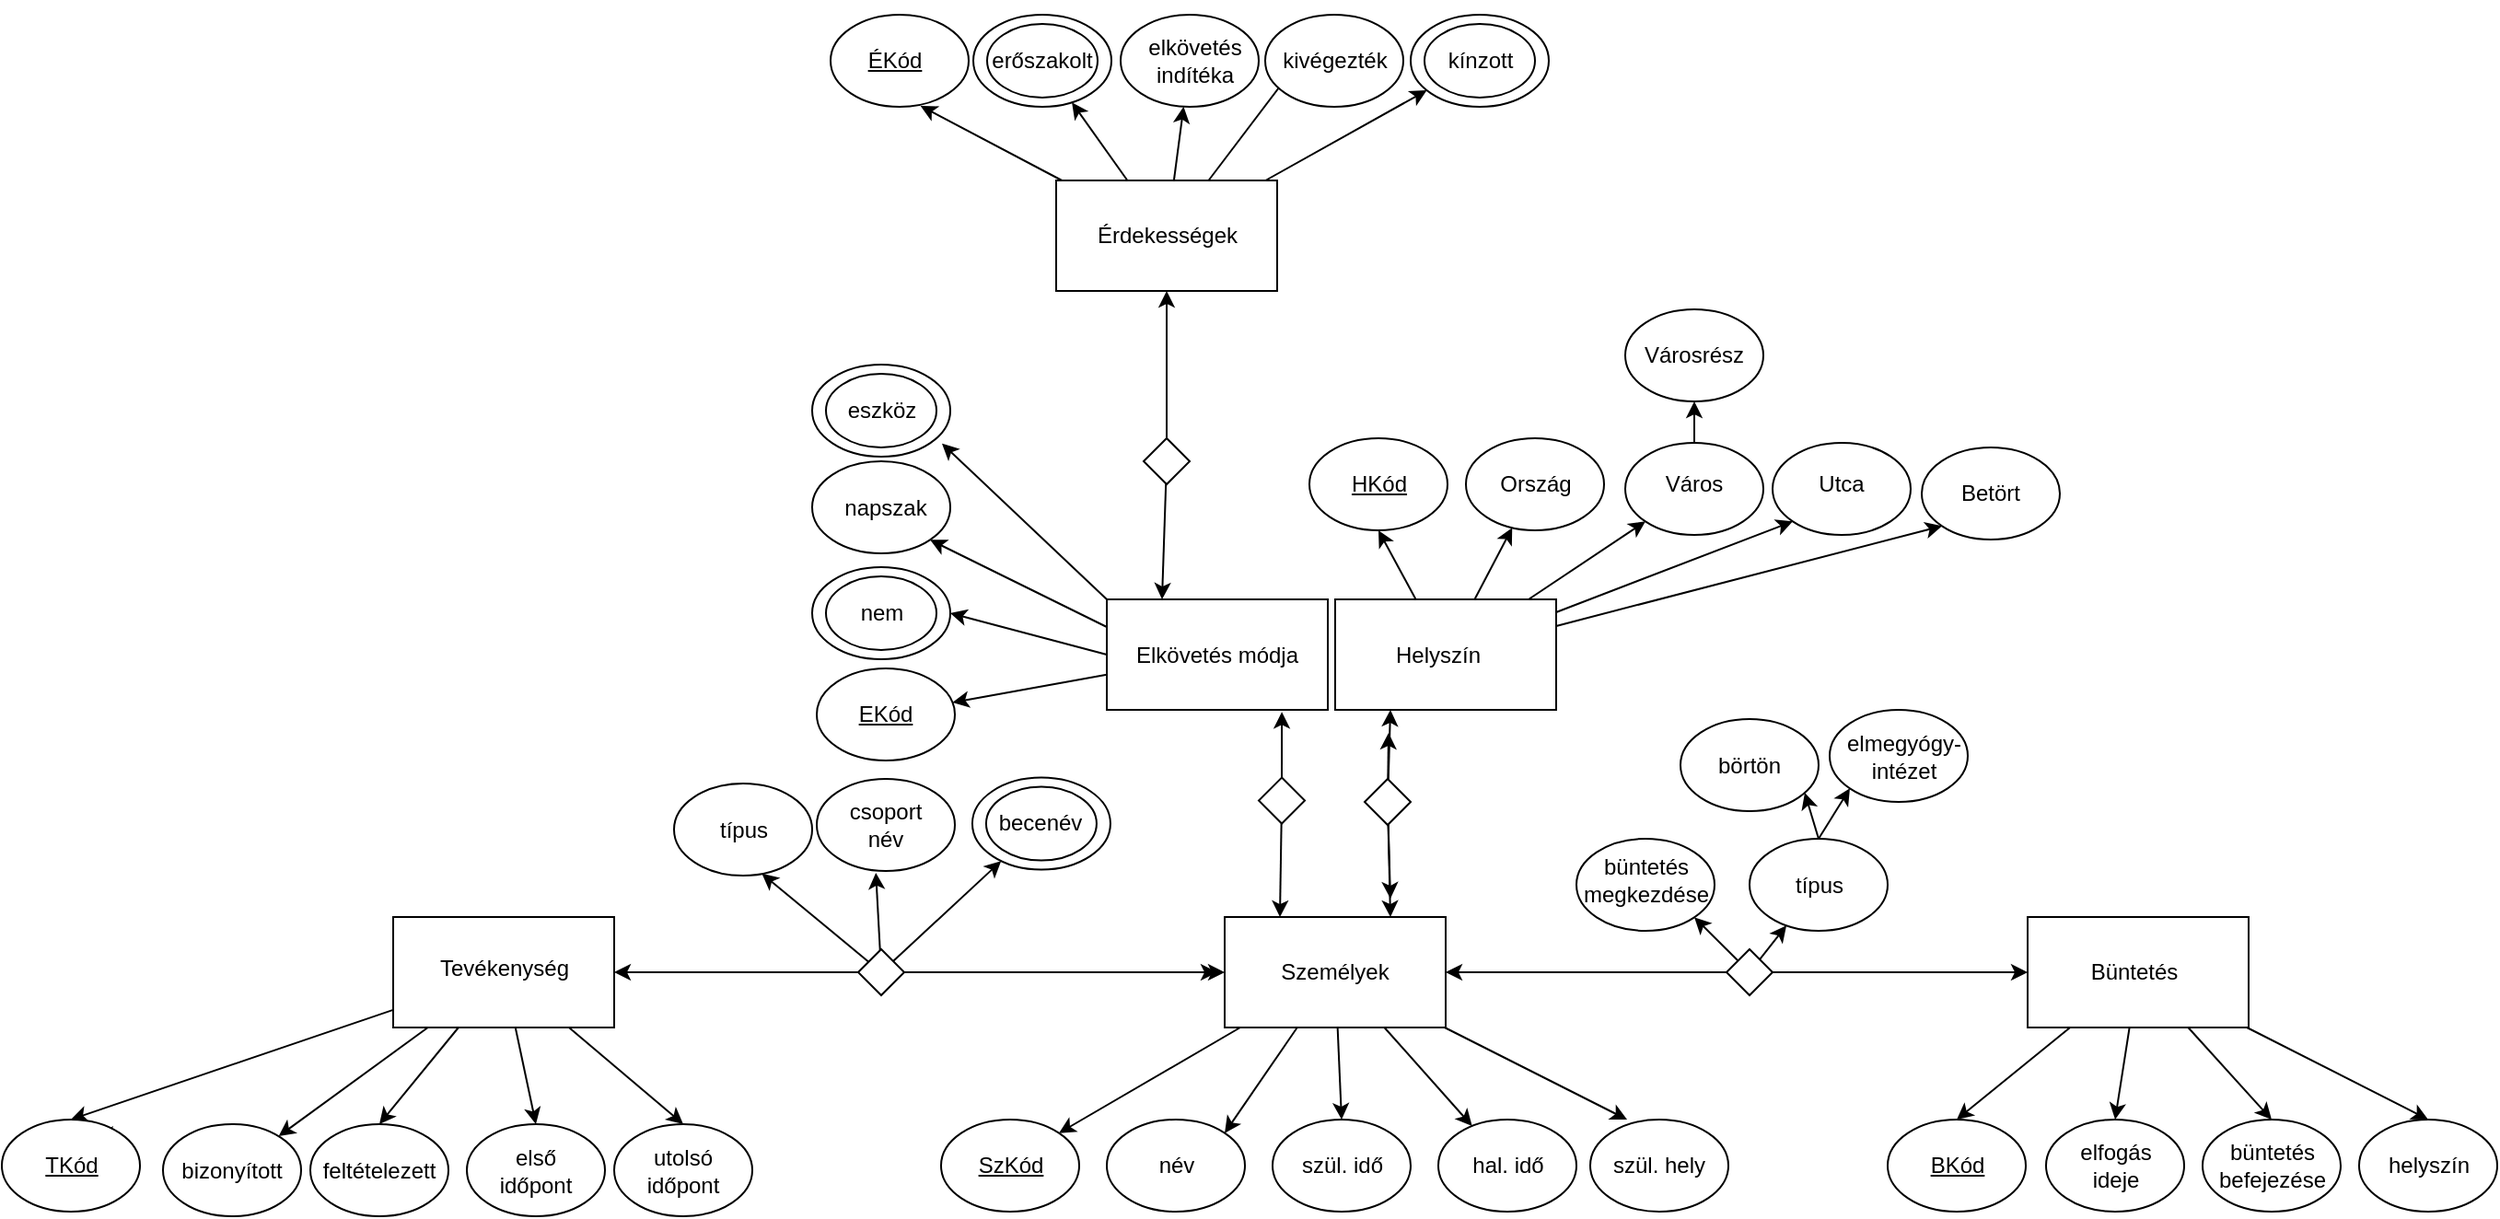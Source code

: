 <mxfile version="20.5.3" type="github"><diagram id="o7x6Wo_hKNptpoFkrAF7" name="1 oldal"><mxGraphModel dx="2723" dy="2224" grid="1" gridSize="10" guides="1" tooltips="1" connect="1" arrows="1" fold="1" page="1" pageScale="1" pageWidth="827" pageHeight="1169" math="0" shadow="0"><root><mxCell id="0"/><mxCell id="1" parent="0"/><mxCell id="qSmrWshBO0uNo9rTLR1i-9" value="" style="rounded=0;orthogonalLoop=1;jettySize=auto;html=1;entryX=1;entryY=0;entryDx=0;entryDy=0;" parent="1" source="qSmrWshBO0uNo9rTLR1i-1" target="qSmrWshBO0uNo9rTLR1i-8" edge="1"><mxGeometry relative="1" as="geometry"/></mxCell><mxCell id="qSmrWshBO0uNo9rTLR1i-10" value="" style="edgeStyle=none;rounded=0;orthogonalLoop=1;jettySize=auto;html=1;entryX=1;entryY=0;entryDx=0;entryDy=0;" parent="1" source="qSmrWshBO0uNo9rTLR1i-1" target="qSmrWshBO0uNo9rTLR1i-2" edge="1"><mxGeometry relative="1" as="geometry"/></mxCell><mxCell id="qSmrWshBO0uNo9rTLR1i-11" value="" style="edgeStyle=none;rounded=0;orthogonalLoop=1;jettySize=auto;html=1;entryX=0.5;entryY=0;entryDx=0;entryDy=0;" parent="1" source="qSmrWshBO0uNo9rTLR1i-1" target="qSmrWshBO0uNo9rTLR1i-4" edge="1"><mxGeometry relative="1" as="geometry"/></mxCell><mxCell id="qSmrWshBO0uNo9rTLR1i-14" value="" style="edgeStyle=none;rounded=0;orthogonalLoop=1;jettySize=auto;html=1;entryX=0.267;entryY=0;entryDx=0;entryDy=0;entryPerimeter=0;" parent="1" source="qSmrWshBO0uNo9rTLR1i-1" target="qSmrWshBO0uNo9rTLR1i-3" edge="1"><mxGeometry relative="1" as="geometry"/></mxCell><mxCell id="qSmrWshBO0uNo9rTLR1i-15" value="" style="edgeStyle=none;rounded=0;orthogonalLoop=1;jettySize=auto;html=1;" parent="1" source="qSmrWshBO0uNo9rTLR1i-1" target="qSmrWshBO0uNo9rTLR1i-5" edge="1"><mxGeometry relative="1" as="geometry"/></mxCell><mxCell id="qSmrWshBO0uNo9rTLR1i-1" value="" style="rounded=0;whiteSpace=wrap;html=1;" parent="1" vertex="1"><mxGeometry x="354" y="300" width="120" height="60" as="geometry"/></mxCell><mxCell id="qSmrWshBO0uNo9rTLR1i-2" value="" style="ellipse;whiteSpace=wrap;html=1;" parent="1" vertex="1"><mxGeometry x="290" y="410" width="75" height="50" as="geometry"/></mxCell><mxCell id="qSmrWshBO0uNo9rTLR1i-3" value="" style="ellipse;whiteSpace=wrap;html=1;" parent="1" vertex="1"><mxGeometry x="552.5" y="410" width="75" height="50" as="geometry"/></mxCell><mxCell id="qSmrWshBO0uNo9rTLR1i-4" value="" style="ellipse;whiteSpace=wrap;html=1;" parent="1" vertex="1"><mxGeometry x="380" y="410" width="75" height="50" as="geometry"/></mxCell><mxCell id="qSmrWshBO0uNo9rTLR1i-5" value="" style="ellipse;whiteSpace=wrap;html=1;" parent="1" vertex="1"><mxGeometry x="470" y="410" width="75" height="50" as="geometry"/></mxCell><mxCell id="qSmrWshBO0uNo9rTLR1i-8" value="" style="ellipse;whiteSpace=wrap;html=1;" parent="1" vertex="1"><mxGeometry x="200" y="410" width="75" height="50" as="geometry"/></mxCell><mxCell id="qSmrWshBO0uNo9rTLR1i-16" value="&lt;u&gt;SzKód&lt;/u&gt;" style="text;html=1;strokeColor=none;fillColor=none;align=center;verticalAlign=middle;whiteSpace=wrap;rounded=0;" parent="1" vertex="1"><mxGeometry x="207.5" y="420" width="60" height="30" as="geometry"/></mxCell><mxCell id="qSmrWshBO0uNo9rTLR1i-17" value="Személyek" style="text;html=1;strokeColor=none;fillColor=none;align=center;verticalAlign=middle;whiteSpace=wrap;rounded=0;" parent="1" vertex="1"><mxGeometry x="384" y="315" width="60" height="30" as="geometry"/></mxCell><mxCell id="qSmrWshBO0uNo9rTLR1i-18" value="név" style="text;html=1;strokeColor=none;fillColor=none;align=center;verticalAlign=middle;whiteSpace=wrap;rounded=0;" parent="1" vertex="1"><mxGeometry x="297.5" y="420" width="60" height="30" as="geometry"/></mxCell><mxCell id="qSmrWshBO0uNo9rTLR1i-19" value="szül. idő" style="text;html=1;strokeColor=none;fillColor=none;align=center;verticalAlign=middle;whiteSpace=wrap;rounded=0;" parent="1" vertex="1"><mxGeometry x="387.5" y="420" width="60" height="30" as="geometry"/></mxCell><mxCell id="qSmrWshBO0uNo9rTLR1i-20" value="hal. idő" style="text;html=1;strokeColor=none;fillColor=none;align=center;verticalAlign=middle;whiteSpace=wrap;rounded=0;" parent="1" vertex="1"><mxGeometry x="477.5" y="420" width="60" height="30" as="geometry"/></mxCell><mxCell id="qSmrWshBO0uNo9rTLR1i-21" value="szül. hely" style="text;html=1;strokeColor=none;fillColor=none;align=center;verticalAlign=middle;whiteSpace=wrap;rounded=0;" parent="1" vertex="1"><mxGeometry x="560" y="420" width="60" height="30" as="geometry"/></mxCell><mxCell id="qSmrWshBO0uNo9rTLR1i-35" value="" style="edgeStyle=none;rounded=0;orthogonalLoop=1;jettySize=auto;html=1;entryX=0.5;entryY=0;entryDx=0;entryDy=0;" parent="1" source="qSmrWshBO0uNo9rTLR1i-25" target="qSmrWshBO0uNo9rTLR1i-27" edge="1"><mxGeometry relative="1" as="geometry"/></mxCell><mxCell id="qSmrWshBO0uNo9rTLR1i-36" value="" style="edgeStyle=none;rounded=0;orthogonalLoop=1;jettySize=auto;html=1;" parent="1" source="qSmrWshBO0uNo9rTLR1i-25" target="qSmrWshBO0uNo9rTLR1i-30" edge="1"><mxGeometry relative="1" as="geometry"/></mxCell><mxCell id="qSmrWshBO0uNo9rTLR1i-38" value="" style="edgeStyle=none;rounded=0;orthogonalLoop=1;jettySize=auto;html=1;" parent="1" target="qSmrWshBO0uNo9rTLR1i-31" edge="1"><mxGeometry relative="1" as="geometry"><mxPoint x="-105.0" y="437.5" as="sourcePoint"/></mxGeometry></mxCell><mxCell id="qSmrWshBO0uNo9rTLR1i-39" value="" style="edgeStyle=none;rounded=0;orthogonalLoop=1;jettySize=auto;html=1;entryX=0.5;entryY=0;entryDx=0;entryDy=0;" parent="1" source="qSmrWshBO0uNo9rTLR1i-25" target="qSmrWshBO0uNo9rTLR1i-31" edge="1"><mxGeometry relative="1" as="geometry"><mxPoint x="-39.73" y="267.364" as="targetPoint"/></mxGeometry></mxCell><mxCell id="qSmrWshBO0uNo9rTLR1i-40" value="" style="edgeStyle=none;rounded=0;orthogonalLoop=1;jettySize=auto;html=1;entryX=0.5;entryY=0;entryDx=0;entryDy=0;" parent="1" source="qSmrWshBO0uNo9rTLR1i-25" target="qSmrWshBO0uNo9rTLR1i-33" edge="1"><mxGeometry relative="1" as="geometry"><mxPoint x="35" y="272.5" as="targetPoint"/></mxGeometry></mxCell><mxCell id="Sp0PJJmvq7KSxUlFd7pW-14" value="" style="edgeStyle=none;rounded=0;orthogonalLoop=1;jettySize=auto;html=1;entryX=0.5;entryY=0;entryDx=0;entryDy=0;" edge="1" parent="1" source="qSmrWshBO0uNo9rTLR1i-25" target="qSmrWshBO0uNo9rTLR1i-32"><mxGeometry relative="1" as="geometry"/></mxCell><mxCell id="qSmrWshBO0uNo9rTLR1i-25" value="" style="rounded=0;whiteSpace=wrap;html=1;" parent="1" vertex="1"><mxGeometry x="-97.5" y="300" width="120" height="60" as="geometry"/></mxCell><mxCell id="Sp0PJJmvq7KSxUlFd7pW-13" style="edgeStyle=none;rounded=0;orthogonalLoop=1;jettySize=auto;html=1;exitX=1;exitY=0;exitDx=0;exitDy=0;entryX=0.75;entryY=0;entryDx=0;entryDy=0;" edge="1" parent="1" source="qSmrWshBO0uNo9rTLR1i-27" target="qSmrWshBO0uNo9rTLR1i-42"><mxGeometry relative="1" as="geometry"/></mxCell><mxCell id="qSmrWshBO0uNo9rTLR1i-27" value="" style="ellipse;whiteSpace=wrap;html=1;" parent="1" vertex="1"><mxGeometry x="-310" y="410" width="75" height="50" as="geometry"/></mxCell><mxCell id="qSmrWshBO0uNo9rTLR1i-30" value="" style="ellipse;whiteSpace=wrap;html=1;" parent="1" vertex="1"><mxGeometry x="-222.5" y="412.5" width="75" height="50" as="geometry"/></mxCell><mxCell id="qSmrWshBO0uNo9rTLR1i-31" value="" style="ellipse;whiteSpace=wrap;html=1;" parent="1" vertex="1"><mxGeometry x="-142.5" y="412.5" width="75" height="50" as="geometry"/></mxCell><mxCell id="qSmrWshBO0uNo9rTLR1i-32" value="" style="ellipse;whiteSpace=wrap;html=1;" parent="1" vertex="1"><mxGeometry x="-57.5" y="412.5" width="75" height="50" as="geometry"/></mxCell><mxCell id="qSmrWshBO0uNo9rTLR1i-33" value="" style="ellipse;whiteSpace=wrap;html=1;" parent="1" vertex="1"><mxGeometry x="22.5" y="412.5" width="75" height="50" as="geometry"/></mxCell><mxCell id="qSmrWshBO0uNo9rTLR1i-41" value="Tevékenység" style="text;html=1;strokeColor=none;fillColor=none;align=center;verticalAlign=middle;whiteSpace=wrap;rounded=0;" parent="1" vertex="1"><mxGeometry x="-67.5" y="312.5" width="60" height="30" as="geometry"/></mxCell><mxCell id="qSmrWshBO0uNo9rTLR1i-42" value="&lt;u&gt;TKód&lt;/u&gt;" style="text;html=1;strokeColor=none;fillColor=none;align=center;verticalAlign=middle;whiteSpace=wrap;rounded=0;" parent="1" vertex="1"><mxGeometry x="-302.5" y="420" width="60" height="30" as="geometry"/></mxCell><mxCell id="qSmrWshBO0uNo9rTLR1i-44" value="bizonyított" style="text;html=1;strokeColor=none;fillColor=none;align=center;verticalAlign=middle;whiteSpace=wrap;rounded=0;" parent="1" vertex="1"><mxGeometry x="-215" y="422.5" width="60" height="30" as="geometry"/></mxCell><mxCell id="qSmrWshBO0uNo9rTLR1i-46" value="feltételezett" style="text;html=1;strokeColor=none;fillColor=none;align=center;verticalAlign=middle;whiteSpace=wrap;rounded=0;" parent="1" vertex="1"><mxGeometry x="-135" y="422.5" width="60" height="30" as="geometry"/></mxCell><mxCell id="qSmrWshBO0uNo9rTLR1i-47" value="első időpont" style="text;html=1;strokeColor=none;fillColor=none;align=center;verticalAlign=middle;whiteSpace=wrap;rounded=0;" parent="1" vertex="1"><mxGeometry x="-50" y="422.5" width="60" height="30" as="geometry"/></mxCell><mxCell id="qSmrWshBO0uNo9rTLR1i-48" value="utolsó időpont" style="text;html=1;strokeColor=none;fillColor=none;align=center;verticalAlign=middle;whiteSpace=wrap;rounded=0;" parent="1" vertex="1"><mxGeometry x="30" y="422.5" width="60" height="30" as="geometry"/></mxCell><mxCell id="qSmrWshBO0uNo9rTLR1i-51" value="" style="edgeStyle=none;rounded=0;orthogonalLoop=1;jettySize=auto;html=1;entryX=1;entryY=0.5;entryDx=0;entryDy=0;" parent="1" source="qSmrWshBO0uNo9rTLR1i-50" target="qSmrWshBO0uNo9rTLR1i-25" edge="1"><mxGeometry relative="1" as="geometry"/></mxCell><mxCell id="qSmrWshBO0uNo9rTLR1i-52" value="" style="edgeStyle=none;rounded=0;orthogonalLoop=1;jettySize=auto;html=1;entryX=0;entryY=0.5;entryDx=0;entryDy=0;" parent="1" source="qSmrWshBO0uNo9rTLR1i-50" edge="1" target="qSmrWshBO0uNo9rTLR1i-1"><mxGeometry relative="1" as="geometry"><mxPoint x="340" y="314" as="targetPoint"/></mxGeometry></mxCell><mxCell id="qSmrWshBO0uNo9rTLR1i-54" value="" style="edgeStyle=none;rounded=0;orthogonalLoop=1;jettySize=auto;html=1;" parent="1" source="qSmrWshBO0uNo9rTLR1i-50" edge="1"><mxGeometry relative="1" as="geometry"><mxPoint x="350" y="330" as="targetPoint"/></mxGeometry></mxCell><mxCell id="qSmrWshBO0uNo9rTLR1i-159" value="" style="edgeStyle=none;rounded=0;orthogonalLoop=1;jettySize=auto;html=1;fontSize=12;entryX=0.428;entryY=1.019;entryDx=0;entryDy=0;entryPerimeter=0;" parent="1" source="qSmrWshBO0uNo9rTLR1i-50" target="qSmrWshBO0uNo9rTLR1i-88" edge="1"><mxGeometry relative="1" as="geometry"/></mxCell><mxCell id="qSmrWshBO0uNo9rTLR1i-160" value="" style="edgeStyle=none;rounded=0;orthogonalLoop=1;jettySize=auto;html=1;fontSize=12;entryX=0.636;entryY=0.978;entryDx=0;entryDy=0;entryPerimeter=0;" parent="1" source="qSmrWshBO0uNo9rTLR1i-50" target="qSmrWshBO0uNo9rTLR1i-87" edge="1"><mxGeometry relative="1" as="geometry"/></mxCell><mxCell id="qSmrWshBO0uNo9rTLR1i-161" value="" style="edgeStyle=none;rounded=0;orthogonalLoop=1;jettySize=auto;html=1;fontSize=12;" parent="1" source="qSmrWshBO0uNo9rTLR1i-50" target="qSmrWshBO0uNo9rTLR1i-89" edge="1"><mxGeometry relative="1" as="geometry"/></mxCell><mxCell id="qSmrWshBO0uNo9rTLR1i-50" value="" style="rhombus;whiteSpace=wrap;html=1;rotation=-90;" parent="1" vertex="1"><mxGeometry x="155" y="317.5" width="25" height="25" as="geometry"/></mxCell><mxCell id="qSmrWshBO0uNo9rTLR1i-61" value="" style="edgeStyle=none;rounded=0;orthogonalLoop=1;jettySize=auto;html=1;entryX=0.94;entryY=0.857;entryDx=0;entryDy=0;entryPerimeter=0;exitX=0;exitY=0;exitDx=0;exitDy=0;" parent="1" source="qSmrWshBO0uNo9rTLR1i-55" target="qSmrWshBO0uNo9rTLR1i-60" edge="1"><mxGeometry relative="1" as="geometry"/></mxCell><mxCell id="qSmrWshBO0uNo9rTLR1i-63" value="" style="edgeStyle=none;rounded=0;orthogonalLoop=1;jettySize=auto;html=1;entryX=1;entryY=1;entryDx=0;entryDy=0;exitX=0;exitY=0.25;exitDx=0;exitDy=0;" parent="1" source="qSmrWshBO0uNo9rTLR1i-55" target="Sp0PJJmvq7KSxUlFd7pW-11" edge="1"><mxGeometry relative="1" as="geometry"><mxPoint x="260" y="140" as="sourcePoint"/></mxGeometry></mxCell><mxCell id="qSmrWshBO0uNo9rTLR1i-64" value="" style="edgeStyle=none;rounded=0;orthogonalLoop=1;jettySize=auto;html=1;" parent="1" source="qSmrWshBO0uNo9rTLR1i-55" target="qSmrWshBO0uNo9rTLR1i-56" edge="1"><mxGeometry relative="1" as="geometry"/></mxCell><mxCell id="qSmrWshBO0uNo9rTLR1i-55" value="" style="rounded=0;whiteSpace=wrap;html=1;" parent="1" vertex="1"><mxGeometry x="290" y="127.5" width="120" height="60" as="geometry"/></mxCell><mxCell id="qSmrWshBO0uNo9rTLR1i-56" value="" style="ellipse;whiteSpace=wrap;html=1;" parent="1" vertex="1"><mxGeometry x="132.5" y="165" width="75" height="50" as="geometry"/></mxCell><mxCell id="qSmrWshBO0uNo9rTLR1i-57" value="" style="ellipse;whiteSpace=wrap;html=1;" parent="1" vertex="1"><mxGeometry x="130" y="110" width="75" height="50" as="geometry"/></mxCell><mxCell id="qSmrWshBO0uNo9rTLR1i-60" value="" style="ellipse;whiteSpace=wrap;html=1;" parent="1" vertex="1"><mxGeometry x="130" width="75" height="50" as="geometry"/></mxCell><mxCell id="Sp0PJJmvq7KSxUlFd7pW-16" value="" style="edgeStyle=none;rounded=0;orthogonalLoop=1;jettySize=auto;html=1;entryX=1;entryY=0.5;entryDx=0;entryDy=0;exitX=0;exitY=0.5;exitDx=0;exitDy=0;" edge="1" parent="1" source="qSmrWshBO0uNo9rTLR1i-55" target="qSmrWshBO0uNo9rTLR1i-57"><mxGeometry relative="1" as="geometry"/></mxCell><mxCell id="qSmrWshBO0uNo9rTLR1i-65" value="Elkövetés módja" style="text;html=1;strokeColor=none;fillColor=none;align=center;verticalAlign=middle;whiteSpace=wrap;rounded=0;" parent="1" vertex="1"><mxGeometry x="300" y="132.5" width="100" height="50" as="geometry"/></mxCell><mxCell id="qSmrWshBO0uNo9rTLR1i-66" value="&lt;u&gt;EKód&lt;/u&gt;" style="text;html=1;strokeColor=none;fillColor=none;align=center;verticalAlign=middle;whiteSpace=wrap;rounded=0;" parent="1" vertex="1"><mxGeometry x="140" y="175" width="60" height="30" as="geometry"/></mxCell><mxCell id="qSmrWshBO0uNo9rTLR1i-68" value="" style="ellipse;whiteSpace=wrap;html=1;" parent="1" vertex="1"><mxGeometry x="137.5" y="115" width="60" height="40" as="geometry"/></mxCell><mxCell id="qSmrWshBO0uNo9rTLR1i-67" value="nem" style="text;html=1;strokeColor=none;fillColor=none;align=center;verticalAlign=middle;whiteSpace=wrap;rounded=0;" parent="1" vertex="1"><mxGeometry x="137.5" y="120" width="60" height="30" as="geometry"/></mxCell><mxCell id="qSmrWshBO0uNo9rTLR1i-70" value="" style="ellipse;whiteSpace=wrap;html=1;" parent="1" vertex="1"><mxGeometry x="137.5" y="5" width="60" height="40" as="geometry"/></mxCell><mxCell id="qSmrWshBO0uNo9rTLR1i-69" value="eszköz" style="text;html=1;strokeColor=none;fillColor=none;align=center;verticalAlign=middle;whiteSpace=wrap;rounded=0;" parent="1" vertex="1"><mxGeometry x="137.5" y="10" width="60" height="30" as="geometry"/></mxCell><mxCell id="qSmrWshBO0uNo9rTLR1i-85" value="" style="edgeStyle=none;rounded=0;orthogonalLoop=1;jettySize=auto;html=1;entryX=0.792;entryY=1.019;entryDx=0;entryDy=0;entryPerimeter=0;" parent="1" source="qSmrWshBO0uNo9rTLR1i-84" target="qSmrWshBO0uNo9rTLR1i-55" edge="1"><mxGeometry relative="1" as="geometry"/></mxCell><mxCell id="Sp0PJJmvq7KSxUlFd7pW-15" value="" style="edgeStyle=none;rounded=0;orthogonalLoop=1;jettySize=auto;html=1;entryX=0.25;entryY=0;entryDx=0;entryDy=0;" edge="1" parent="1" source="qSmrWshBO0uNo9rTLR1i-84" target="qSmrWshBO0uNo9rTLR1i-1"><mxGeometry relative="1" as="geometry"/></mxCell><mxCell id="qSmrWshBO0uNo9rTLR1i-84" value="" style="rhombus;whiteSpace=wrap;html=1;rotation=0;" parent="1" vertex="1"><mxGeometry x="372.5" y="224.29" width="25" height="25" as="geometry"/></mxCell><mxCell id="qSmrWshBO0uNo9rTLR1i-87" value="" style="ellipse;whiteSpace=wrap;html=1;" parent="1" vertex="1"><mxGeometry x="55" y="227.5" width="75" height="50" as="geometry"/></mxCell><mxCell id="qSmrWshBO0uNo9rTLR1i-88" value="" style="ellipse;whiteSpace=wrap;html=1;" parent="1" vertex="1"><mxGeometry x="132.5" y="225" width="75" height="50" as="geometry"/></mxCell><mxCell id="qSmrWshBO0uNo9rTLR1i-89" value="" style="ellipse;whiteSpace=wrap;html=1;" parent="1" vertex="1"><mxGeometry x="216.96" y="224.29" width="75" height="50" as="geometry"/></mxCell><mxCell id="qSmrWshBO0uNo9rTLR1i-90" value="típus" style="text;html=1;strokeColor=none;fillColor=none;align=center;verticalAlign=middle;whiteSpace=wrap;rounded=0;" parent="1" vertex="1"><mxGeometry x="62.5" y="237.5" width="60" height="30" as="geometry"/></mxCell><mxCell id="qSmrWshBO0uNo9rTLR1i-91" value="csoport név" style="text;html=1;strokeColor=none;fillColor=none;align=center;verticalAlign=middle;whiteSpace=wrap;rounded=0;" parent="1" vertex="1"><mxGeometry x="140" y="235" width="60" height="30" as="geometry"/></mxCell><mxCell id="qSmrWshBO0uNo9rTLR1i-93" value="" style="ellipse;whiteSpace=wrap;html=1;" parent="1" vertex="1"><mxGeometry x="224.46" y="229.29" width="60" height="40" as="geometry"/></mxCell><mxCell id="qSmrWshBO0uNo9rTLR1i-92" value="becenév" style="text;html=1;strokeColor=none;fillColor=none;align=center;verticalAlign=middle;whiteSpace=wrap;rounded=0;" parent="1" vertex="1"><mxGeometry x="224.46" y="234.29" width="60" height="30" as="geometry"/></mxCell><mxCell id="qSmrWshBO0uNo9rTLR1i-105" value="" style="edgeStyle=none;rounded=0;orthogonalLoop=1;jettySize=auto;html=1;entryX=1;entryY=0.5;entryDx=0;entryDy=0;" parent="1" target="qSmrWshBO0uNo9rTLR1i-99" edge="1"><mxGeometry relative="1" as="geometry"><mxPoint x="789" y="435" as="sourcePoint"/></mxGeometry></mxCell><mxCell id="Sp0PJJmvq7KSxUlFd7pW-7" value="" style="edgeStyle=none;rounded=0;orthogonalLoop=1;jettySize=auto;html=1;entryX=0.5;entryY=0;entryDx=0;entryDy=0;" edge="1" parent="1" source="qSmrWshBO0uNo9rTLR1i-97" target="qSmrWshBO0uNo9rTLR1i-99"><mxGeometry relative="1" as="geometry"/></mxCell><mxCell id="Sp0PJJmvq7KSxUlFd7pW-8" value="" style="edgeStyle=none;rounded=0;orthogonalLoop=1;jettySize=auto;html=1;entryX=0.5;entryY=0;entryDx=0;entryDy=0;" edge="1" parent="1" source="qSmrWshBO0uNo9rTLR1i-97" target="qSmrWshBO0uNo9rTLR1i-100"><mxGeometry relative="1" as="geometry"/></mxCell><mxCell id="Sp0PJJmvq7KSxUlFd7pW-9" value="" style="edgeStyle=none;rounded=0;orthogonalLoop=1;jettySize=auto;html=1;entryX=0.5;entryY=0;entryDx=0;entryDy=0;" edge="1" parent="1" source="qSmrWshBO0uNo9rTLR1i-97" target="qSmrWshBO0uNo9rTLR1i-104"><mxGeometry relative="1" as="geometry"/></mxCell><mxCell id="Sp0PJJmvq7KSxUlFd7pW-10" value="" style="edgeStyle=none;rounded=0;orthogonalLoop=1;jettySize=auto;html=1;entryX=0.5;entryY=0;entryDx=0;entryDy=0;" edge="1" parent="1" source="qSmrWshBO0uNo9rTLR1i-97" target="qSmrWshBO0uNo9rTLR1i-101"><mxGeometry relative="1" as="geometry"/></mxCell><mxCell id="qSmrWshBO0uNo9rTLR1i-97" value="" style="rounded=0;whiteSpace=wrap;html=1;" parent="1" vertex="1"><mxGeometry x="790" y="300" width="120" height="60" as="geometry"/></mxCell><mxCell id="qSmrWshBO0uNo9rTLR1i-99" value="" style="ellipse;whiteSpace=wrap;html=1;" parent="1" vertex="1"><mxGeometry x="714" y="410" width="75" height="50" as="geometry"/></mxCell><mxCell id="qSmrWshBO0uNo9rTLR1i-100" value="" style="ellipse;whiteSpace=wrap;html=1;" parent="1" vertex="1"><mxGeometry x="970" y="410" width="75" height="50" as="geometry"/></mxCell><mxCell id="qSmrWshBO0uNo9rTLR1i-101" value="" style="ellipse;whiteSpace=wrap;html=1;" parent="1" vertex="1"><mxGeometry x="800" y="410" width="75" height="50" as="geometry"/></mxCell><mxCell id="qSmrWshBO0uNo9rTLR1i-102" value="" style="ellipse;whiteSpace=wrap;html=1;" parent="1" vertex="1"><mxGeometry x="639" y="257.5" width="75" height="50" as="geometry"/></mxCell><mxCell id="qSmrWshBO0uNo9rTLR1i-103" value="" style="ellipse;whiteSpace=wrap;html=1;" parent="1" vertex="1"><mxGeometry x="545" y="257.5" width="75" height="50" as="geometry"/></mxCell><mxCell id="qSmrWshBO0uNo9rTLR1i-104" value="" style="ellipse;whiteSpace=wrap;html=1;" parent="1" vertex="1"><mxGeometry x="885" y="410" width="75" height="50" as="geometry"/></mxCell><mxCell id="qSmrWshBO0uNo9rTLR1i-111" value="" style="ellipse;whiteSpace=wrap;html=1;" parent="1" vertex="1"><mxGeometry x="601.5" y="192.5" width="75" height="50" as="geometry"/></mxCell><mxCell id="qSmrWshBO0uNo9rTLR1i-112" value="" style="ellipse;whiteSpace=wrap;html=1;" parent="1" vertex="1"><mxGeometry x="682.5" y="187.5" width="75" height="50" as="geometry"/></mxCell><mxCell id="qSmrWshBO0uNo9rTLR1i-115" value="Büntetés" style="text;html=1;strokeColor=none;fillColor=none;align=center;verticalAlign=middle;whiteSpace=wrap;rounded=0;" parent="1" vertex="1"><mxGeometry x="817.5" y="315" width="60" height="30" as="geometry"/></mxCell><mxCell id="qSmrWshBO0uNo9rTLR1i-117" value="helyszín" style="text;html=1;strokeColor=none;fillColor=none;align=center;verticalAlign=middle;whiteSpace=wrap;rounded=0;" parent="1" vertex="1"><mxGeometry x="977.5" y="420" width="60" height="30" as="geometry"/></mxCell><mxCell id="qSmrWshBO0uNo9rTLR1i-118" value="elfogás ideje" style="text;html=1;strokeColor=none;fillColor=none;align=center;verticalAlign=middle;whiteSpace=wrap;rounded=0;" parent="1" vertex="1"><mxGeometry x="807.5" y="420" width="60" height="30" as="geometry"/></mxCell><mxCell id="Sp0PJJmvq7KSxUlFd7pW-5" value="" style="edgeStyle=none;rounded=0;orthogonalLoop=1;jettySize=auto;html=1;exitX=0.5;exitY=0;exitDx=0;exitDy=0;entryX=0;entryY=1;entryDx=0;entryDy=0;" edge="1" parent="1" source="qSmrWshBO0uNo9rTLR1i-102" target="qSmrWshBO0uNo9rTLR1i-112"><mxGeometry relative="1" as="geometry"><mxPoint x="722.5" y="237.5" as="targetPoint"/></mxGeometry></mxCell><mxCell id="Sp0PJJmvq7KSxUlFd7pW-6" value="" style="edgeStyle=none;rounded=0;orthogonalLoop=1;jettySize=auto;html=1;entryX=1;entryY=1;entryDx=0;entryDy=0;exitX=0.5;exitY=0;exitDx=0;exitDy=0;" edge="1" parent="1" source="qSmrWshBO0uNo9rTLR1i-102" target="qSmrWshBO0uNo9rTLR1i-120"><mxGeometry relative="1" as="geometry"><mxPoint x="662.5" y="257.5" as="sourcePoint"/></mxGeometry></mxCell><mxCell id="qSmrWshBO0uNo9rTLR1i-119" value="típus" style="text;html=1;strokeColor=none;fillColor=none;align=center;verticalAlign=middle;whiteSpace=wrap;rounded=0;" parent="1" vertex="1"><mxGeometry x="646.5" y="267.5" width="60" height="30" as="geometry"/></mxCell><mxCell id="qSmrWshBO0uNo9rTLR1i-120" value="börtön" style="text;html=1;strokeColor=none;fillColor=none;align=center;verticalAlign=middle;whiteSpace=wrap;rounded=0;" parent="1" vertex="1"><mxGeometry x="609" y="202.5" width="60" height="30" as="geometry"/></mxCell><mxCell id="qSmrWshBO0uNo9rTLR1i-121" value="&lt;font style=&quot;font-size: 12px;&quot;&gt;elmegyógy- intézet&lt;br&gt;&lt;/font&gt;" style="text;html=1;strokeColor=none;fillColor=none;align=center;verticalAlign=middle;whiteSpace=wrap;rounded=0;" parent="1" vertex="1"><mxGeometry x="692.5" y="197.5" width="60" height="30" as="geometry"/></mxCell><mxCell id="qSmrWshBO0uNo9rTLR1i-122" value="büntetés megkezdése" style="text;html=1;strokeColor=none;fillColor=none;align=center;verticalAlign=middle;whiteSpace=wrap;rounded=0;fontSize=12;" parent="1" vertex="1"><mxGeometry x="552.5" y="265" width="60" height="30" as="geometry"/></mxCell><mxCell id="qSmrWshBO0uNo9rTLR1i-123" value="büntetés befejezése" style="text;html=1;strokeColor=none;fillColor=none;align=center;verticalAlign=middle;whiteSpace=wrap;rounded=0;fontSize=12;" parent="1" vertex="1"><mxGeometry x="892.5" y="420" width="60" height="30" as="geometry"/></mxCell><mxCell id="qSmrWshBO0uNo9rTLR1i-125" value="" style="edgeStyle=none;rounded=0;orthogonalLoop=1;jettySize=auto;html=1;fontSize=12;entryX=0;entryY=0.5;entryDx=0;entryDy=0;" parent="1" source="qSmrWshBO0uNo9rTLR1i-124" target="qSmrWshBO0uNo9rTLR1i-97" edge="1"><mxGeometry relative="1" as="geometry"/></mxCell><mxCell id="qSmrWshBO0uNo9rTLR1i-128" value="" style="edgeStyle=none;rounded=0;orthogonalLoop=1;jettySize=auto;html=1;fontSize=12;entryX=1;entryY=0.5;entryDx=0;entryDy=0;" parent="1" source="qSmrWshBO0uNo9rTLR1i-124" target="qSmrWshBO0uNo9rTLR1i-1" edge="1"><mxGeometry relative="1" as="geometry"><mxPoint x="515" y="307.294" as="targetPoint"/></mxGeometry></mxCell><mxCell id="qSmrWshBO0uNo9rTLR1i-156" value="" style="edgeStyle=none;rounded=0;orthogonalLoop=1;jettySize=auto;html=1;fontSize=12;exitX=0;exitY=0;exitDx=0;exitDy=0;entryX=1;entryY=1;entryDx=0;entryDy=0;" parent="1" source="qSmrWshBO0uNo9rTLR1i-124" target="qSmrWshBO0uNo9rTLR1i-103" edge="1"><mxGeometry relative="1" as="geometry"><mxPoint x="708.995" y="251.792" as="sourcePoint"/><mxPoint x="632.5" y="297.5" as="targetPoint"/></mxGeometry></mxCell><mxCell id="Sp0PJJmvq7KSxUlFd7pW-4" value="" style="rounded=0;orthogonalLoop=1;jettySize=auto;html=1;" edge="1" parent="1" source="qSmrWshBO0uNo9rTLR1i-124" target="qSmrWshBO0uNo9rTLR1i-102"><mxGeometry relative="1" as="geometry"/></mxCell><mxCell id="qSmrWshBO0uNo9rTLR1i-124" value="" style="rhombus;whiteSpace=wrap;html=1;rotation=0;" parent="1" vertex="1"><mxGeometry x="626.5" y="317.5" width="25" height="25" as="geometry"/></mxCell><mxCell id="qSmrWshBO0uNo9rTLR1i-137" value="" style="edgeStyle=none;rounded=0;orthogonalLoop=1;jettySize=auto;html=1;fontSize=12;entryX=0.651;entryY=0.99;entryDx=0;entryDy=0;entryPerimeter=0;" parent="1" source="qSmrWshBO0uNo9rTLR1i-130" target="qSmrWshBO0uNo9rTLR1i-132" edge="1"><mxGeometry relative="1" as="geometry"/></mxCell><mxCell id="qSmrWshBO0uNo9rTLR1i-138" value="" style="edgeStyle=none;rounded=0;orthogonalLoop=1;jettySize=auto;html=1;fontSize=12;" parent="1" source="qSmrWshBO0uNo9rTLR1i-130" target="qSmrWshBO0uNo9rTLR1i-133" edge="1"><mxGeometry relative="1" as="geometry"/></mxCell><mxCell id="qSmrWshBO0uNo9rTLR1i-139" value="" style="edgeStyle=none;rounded=0;orthogonalLoop=1;jettySize=auto;html=1;fontSize=12;entryX=0.5;entryY=0;entryDx=0;entryDy=0;" parent="1" source="qSmrWshBO0uNo9rTLR1i-130" target="qSmrWshBO0uNo9rTLR1i-135" edge="1"><mxGeometry relative="1" as="geometry"/></mxCell><mxCell id="qSmrWshBO0uNo9rTLR1i-140" value="" style="edgeStyle=none;rounded=0;orthogonalLoop=1;jettySize=auto;html=1;fontSize=12;" parent="1" source="qSmrWshBO0uNo9rTLR1i-130" target="qSmrWshBO0uNo9rTLR1i-134" edge="1"><mxGeometry relative="1" as="geometry"/></mxCell><mxCell id="qSmrWshBO0uNo9rTLR1i-141" value="" style="edgeStyle=none;rounded=0;orthogonalLoop=1;jettySize=auto;html=1;fontSize=12;" parent="1" source="qSmrWshBO0uNo9rTLR1i-130" target="qSmrWshBO0uNo9rTLR1i-136" edge="1"><mxGeometry relative="1" as="geometry"/></mxCell><mxCell id="qSmrWshBO0uNo9rTLR1i-130" value="" style="rounded=0;whiteSpace=wrap;html=1;fontSize=12;" parent="1" vertex="1"><mxGeometry x="262.5" y="-100" width="120" height="60" as="geometry"/></mxCell><mxCell id="qSmrWshBO0uNo9rTLR1i-132" value="" style="ellipse;whiteSpace=wrap;html=1;" parent="1" vertex="1"><mxGeometry x="140" y="-190" width="75" height="50" as="geometry"/></mxCell><mxCell id="qSmrWshBO0uNo9rTLR1i-133" value="" style="ellipse;whiteSpace=wrap;html=1;" parent="1" vertex="1"><mxGeometry x="217.5" y="-190" width="75" height="50" as="geometry"/></mxCell><mxCell id="qSmrWshBO0uNo9rTLR1i-134" value="" style="ellipse;whiteSpace=wrap;html=1;" parent="1" vertex="1"><mxGeometry x="455" y="-190" width="75" height="50" as="geometry"/></mxCell><mxCell id="qSmrWshBO0uNo9rTLR1i-135" value="" style="ellipse;whiteSpace=wrap;html=1;" parent="1" vertex="1"><mxGeometry x="376" y="-190" width="75" height="50" as="geometry"/></mxCell><mxCell id="qSmrWshBO0uNo9rTLR1i-136" value="" style="ellipse;whiteSpace=wrap;html=1;" parent="1" vertex="1"><mxGeometry x="297.5" y="-190" width="75" height="50" as="geometry"/></mxCell><mxCell id="qSmrWshBO0uNo9rTLR1i-142" value="Érdekességek" style="text;html=1;strokeColor=none;fillColor=none;align=center;verticalAlign=middle;whiteSpace=wrap;rounded=0;fontSize=12;" parent="1" vertex="1"><mxGeometry x="292.5" y="-85" width="60" height="30" as="geometry"/></mxCell><mxCell id="qSmrWshBO0uNo9rTLR1i-143" value="&lt;u&gt;ÉKód&lt;/u&gt;" style="text;html=1;strokeColor=none;fillColor=none;align=center;verticalAlign=middle;whiteSpace=wrap;rounded=0;fontSize=12;" parent="1" vertex="1"><mxGeometry x="145" y="-180" width="60" height="30" as="geometry"/></mxCell><mxCell id="qSmrWshBO0uNo9rTLR1i-146" value="" style="ellipse;whiteSpace=wrap;html=1;" parent="1" vertex="1"><mxGeometry x="225" y="-185" width="60" height="40" as="geometry"/></mxCell><mxCell id="qSmrWshBO0uNo9rTLR1i-144" value="erőszakolt" style="text;html=1;strokeColor=none;fillColor=none;align=center;verticalAlign=middle;whiteSpace=wrap;rounded=0;fontSize=12;" parent="1" vertex="1"><mxGeometry x="225" y="-180" width="60" height="30" as="geometry"/></mxCell><mxCell id="qSmrWshBO0uNo9rTLR1i-148" value="" style="ellipse;whiteSpace=wrap;html=1;" parent="1" vertex="1"><mxGeometry x="462.5" y="-185" width="60" height="40" as="geometry"/></mxCell><mxCell id="qSmrWshBO0uNo9rTLR1i-145" value="kínzott" style="text;html=1;strokeColor=none;fillColor=none;align=center;verticalAlign=middle;whiteSpace=wrap;rounded=0;fontSize=12;" parent="1" vertex="1"><mxGeometry x="462.5" y="-180" width="60" height="30" as="geometry"/></mxCell><mxCell id="qSmrWshBO0uNo9rTLR1i-149" value="kivégezték" style="text;html=1;strokeColor=none;fillColor=none;align=center;verticalAlign=middle;whiteSpace=wrap;rounded=0;fontSize=12;" parent="1" vertex="1"><mxGeometry x="383.5" y="-180" width="60" height="30" as="geometry"/></mxCell><mxCell id="qSmrWshBO0uNo9rTLR1i-150" value="elkövetés indítéka" style="text;html=1;strokeColor=none;fillColor=none;align=center;verticalAlign=middle;whiteSpace=wrap;rounded=0;fontSize=12;" parent="1" vertex="1"><mxGeometry x="307.5" y="-180" width="60" height="30" as="geometry"/></mxCell><mxCell id="Sp0PJJmvq7KSxUlFd7pW-19" value="" style="edgeStyle=none;rounded=0;orthogonalLoop=1;jettySize=auto;html=1;entryX=0.25;entryY=0;entryDx=0;entryDy=0;" edge="1" parent="1" source="qSmrWshBO0uNo9rTLR1i-151" target="qSmrWshBO0uNo9rTLR1i-55"><mxGeometry relative="1" as="geometry"/></mxCell><mxCell id="Sp0PJJmvq7KSxUlFd7pW-21" value="" style="edgeStyle=none;rounded=0;orthogonalLoop=1;jettySize=auto;html=1;entryX=0.5;entryY=1;entryDx=0;entryDy=0;" edge="1" parent="1" source="qSmrWshBO0uNo9rTLR1i-151" target="qSmrWshBO0uNo9rTLR1i-130"><mxGeometry relative="1" as="geometry"><mxPoint x="322.5" y="-40" as="targetPoint"/></mxGeometry></mxCell><mxCell id="qSmrWshBO0uNo9rTLR1i-151" value="" style="rhombus;whiteSpace=wrap;html=1;rotation=-90;" parent="1" vertex="1"><mxGeometry x="310" y="40" width="25" height="25" as="geometry"/></mxCell><mxCell id="qSmrWshBO0uNo9rTLR1i-155" value="&lt;u&gt;BKód&lt;/u&gt;" style="text;html=1;strokeColor=none;fillColor=none;align=center;verticalAlign=middle;whiteSpace=wrap;rounded=0;fontSize=12;direction=west;" parent="1" vertex="1"><mxGeometry x="721.5" y="420" width="60" height="30" as="geometry"/></mxCell><mxCell id="Sp0PJJmvq7KSxUlFd7pW-11" value="" style="ellipse;whiteSpace=wrap;html=1;" vertex="1" parent="1"><mxGeometry x="130" y="52.5" width="75" height="50" as="geometry"/></mxCell><mxCell id="Sp0PJJmvq7KSxUlFd7pW-12" value="napszak" style="text;html=1;strokeColor=none;fillColor=none;align=center;verticalAlign=middle;whiteSpace=wrap;rounded=0;" vertex="1" parent="1"><mxGeometry x="140" y="62.5" width="60" height="30" as="geometry"/></mxCell><mxCell id="Sp0PJJmvq7KSxUlFd7pW-36" value="" style="edgeStyle=none;rounded=0;orthogonalLoop=1;jettySize=auto;html=1;entryX=0;entryY=1;entryDx=0;entryDy=0;" edge="1" parent="1" source="Sp0PJJmvq7KSxUlFd7pW-22" target="Sp0PJJmvq7KSxUlFd7pW-35"><mxGeometry relative="1" as="geometry"/></mxCell><mxCell id="Sp0PJJmvq7KSxUlFd7pW-37" value="" style="edgeStyle=none;rounded=0;orthogonalLoop=1;jettySize=auto;html=1;entryX=0;entryY=1;entryDx=0;entryDy=0;" edge="1" parent="1" source="Sp0PJJmvq7KSxUlFd7pW-22" target="Sp0PJJmvq7KSxUlFd7pW-34"><mxGeometry relative="1" as="geometry"/></mxCell><mxCell id="Sp0PJJmvq7KSxUlFd7pW-38" value="" style="edgeStyle=none;rounded=0;orthogonalLoop=1;jettySize=auto;html=1;" edge="1" parent="1" source="Sp0PJJmvq7KSxUlFd7pW-22" target="Sp0PJJmvq7KSxUlFd7pW-32"><mxGeometry relative="1" as="geometry"/></mxCell><mxCell id="Sp0PJJmvq7KSxUlFd7pW-39" value="" style="edgeStyle=none;rounded=0;orthogonalLoop=1;jettySize=auto;html=1;entryX=0.5;entryY=1;entryDx=0;entryDy=0;" edge="1" parent="1" source="Sp0PJJmvq7KSxUlFd7pW-22" target="Sp0PJJmvq7KSxUlFd7pW-30"><mxGeometry relative="1" as="geometry"/></mxCell><mxCell id="Sp0PJJmvq7KSxUlFd7pW-40" value="" style="edgeStyle=none;rounded=0;orthogonalLoop=1;jettySize=auto;html=1;" edge="1" parent="1" source="Sp0PJJmvq7KSxUlFd7pW-22" target="Sp0PJJmvq7KSxUlFd7pW-31"><mxGeometry relative="1" as="geometry"/></mxCell><mxCell id="Sp0PJJmvq7KSxUlFd7pW-22" value="" style="rounded=0;whiteSpace=wrap;html=1;" vertex="1" parent="1"><mxGeometry x="414" y="127.5" width="120" height="60" as="geometry"/></mxCell><mxCell id="Sp0PJJmvq7KSxUlFd7pW-26" value="" style="edgeStyle=none;rounded=0;orthogonalLoop=1;jettySize=auto;html=1;" edge="1" parent="1" source="Sp0PJJmvq7KSxUlFd7pW-25"><mxGeometry relative="1" as="geometry"><mxPoint x="443" y="200" as="targetPoint"/></mxGeometry></mxCell><mxCell id="Sp0PJJmvq7KSxUlFd7pW-27" value="" style="edgeStyle=none;rounded=0;orthogonalLoop=1;jettySize=auto;html=1;" edge="1" parent="1" source="Sp0PJJmvq7KSxUlFd7pW-25"><mxGeometry relative="1" as="geometry"><mxPoint x="444" y="290" as="targetPoint"/></mxGeometry></mxCell><mxCell id="Sp0PJJmvq7KSxUlFd7pW-28" value="" style="edgeStyle=none;rounded=0;orthogonalLoop=1;jettySize=auto;html=1;entryX=0.25;entryY=1;entryDx=0;entryDy=0;" edge="1" parent="1" source="Sp0PJJmvq7KSxUlFd7pW-25" target="Sp0PJJmvq7KSxUlFd7pW-22"><mxGeometry relative="1" as="geometry"/></mxCell><mxCell id="Sp0PJJmvq7KSxUlFd7pW-29" value="" style="edgeStyle=none;rounded=0;orthogonalLoop=1;jettySize=auto;html=1;entryX=0.75;entryY=0;entryDx=0;entryDy=0;" edge="1" parent="1" source="Sp0PJJmvq7KSxUlFd7pW-25" target="qSmrWshBO0uNo9rTLR1i-1"><mxGeometry relative="1" as="geometry"/></mxCell><mxCell id="Sp0PJJmvq7KSxUlFd7pW-25" value="" style="rhombus;whiteSpace=wrap;html=1;rotation=0;" vertex="1" parent="1"><mxGeometry x="430" y="225" width="25" height="25" as="geometry"/></mxCell><mxCell id="Sp0PJJmvq7KSxUlFd7pW-30" value="" style="ellipse;whiteSpace=wrap;html=1;" vertex="1" parent="1"><mxGeometry x="400" y="40" width="75" height="50" as="geometry"/></mxCell><mxCell id="Sp0PJJmvq7KSxUlFd7pW-31" value="" style="ellipse;whiteSpace=wrap;html=1;" vertex="1" parent="1"><mxGeometry x="485" y="40" width="75" height="50" as="geometry"/></mxCell><mxCell id="Sp0PJJmvq7KSxUlFd7pW-41" value="" style="edgeStyle=none;rounded=0;orthogonalLoop=1;jettySize=auto;html=1;" edge="1" parent="1" source="Sp0PJJmvq7KSxUlFd7pW-32" target="Sp0PJJmvq7KSxUlFd7pW-33"><mxGeometry relative="1" as="geometry"/></mxCell><mxCell id="Sp0PJJmvq7KSxUlFd7pW-32" value="" style="ellipse;whiteSpace=wrap;html=1;" vertex="1" parent="1"><mxGeometry x="571.5" y="42.5" width="75" height="50" as="geometry"/></mxCell><mxCell id="Sp0PJJmvq7KSxUlFd7pW-33" value="" style="ellipse;whiteSpace=wrap;html=1;" vertex="1" parent="1"><mxGeometry x="571.5" y="-30" width="75" height="50" as="geometry"/></mxCell><mxCell id="Sp0PJJmvq7KSxUlFd7pW-34" value="" style="ellipse;whiteSpace=wrap;html=1;" vertex="1" parent="1"><mxGeometry x="651.5" y="42.5" width="75" height="50" as="geometry"/></mxCell><mxCell id="Sp0PJJmvq7KSxUlFd7pW-35" value="" style="ellipse;whiteSpace=wrap;html=1;" vertex="1" parent="1"><mxGeometry x="732.5" y="45" width="75" height="50" as="geometry"/></mxCell><mxCell id="Sp0PJJmvq7KSxUlFd7pW-42" value="Helyszín" style="text;html=1;strokeColor=none;fillColor=none;align=center;verticalAlign=middle;whiteSpace=wrap;rounded=0;" vertex="1" parent="1"><mxGeometry x="440" y="142.5" width="60" height="30" as="geometry"/></mxCell><mxCell id="Sp0PJJmvq7KSxUlFd7pW-43" value="&lt;u&gt;HKód&lt;/u&gt;" style="text;html=1;strokeColor=none;fillColor=none;align=center;verticalAlign=middle;whiteSpace=wrap;rounded=0;" vertex="1" parent="1"><mxGeometry x="407.5" y="50" width="60" height="30" as="geometry"/></mxCell><mxCell id="Sp0PJJmvq7KSxUlFd7pW-44" value="Ország" style="text;html=1;strokeColor=none;fillColor=none;align=center;verticalAlign=middle;whiteSpace=wrap;rounded=0;" vertex="1" parent="1"><mxGeometry x="492.5" y="50" width="60" height="30" as="geometry"/></mxCell><mxCell id="Sp0PJJmvq7KSxUlFd7pW-45" value="Város" style="text;html=1;strokeColor=none;fillColor=none;align=center;verticalAlign=middle;whiteSpace=wrap;rounded=0;" vertex="1" parent="1"><mxGeometry x="579" y="50" width="60" height="30" as="geometry"/></mxCell><mxCell id="Sp0PJJmvq7KSxUlFd7pW-46" value="Városrész" style="text;html=1;strokeColor=none;fillColor=none;align=center;verticalAlign=middle;whiteSpace=wrap;rounded=0;" vertex="1" parent="1"><mxGeometry x="579" y="-20" width="60" height="30" as="geometry"/></mxCell><mxCell id="Sp0PJJmvq7KSxUlFd7pW-47" value="Utca" style="text;html=1;strokeColor=none;fillColor=none;align=center;verticalAlign=middle;whiteSpace=wrap;rounded=0;" vertex="1" parent="1"><mxGeometry x="659" y="50" width="60" height="30" as="geometry"/></mxCell><mxCell id="Sp0PJJmvq7KSxUlFd7pW-48" value="Betört" style="text;html=1;strokeColor=none;fillColor=none;align=center;verticalAlign=middle;whiteSpace=wrap;rounded=0;" vertex="1" parent="1"><mxGeometry x="740" y="55" width="60" height="30" as="geometry"/></mxCell></root></mxGraphModel></diagram></mxfile>
